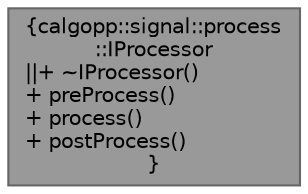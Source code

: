 digraph "calgopp::signal::process::IProcessor"
{
 // LATEX_PDF_SIZE
  bgcolor="transparent";
  edge [fontname=Helvetica,fontsize=10,labelfontname=Helvetica,labelfontsize=10];
  node [fontname=Helvetica,fontsize=10,shape=box,height=0.2,width=0.4];
  Node1 [label="{calgopp::signal::process\l::IProcessor\n||+ ~IProcessor()\l+ preProcess()\l+ process()\l+ postProcess()\l}",height=0.2,width=0.4,color="gray40", fillcolor="grey60", style="filled", fontcolor="black",tooltip=" "];
}
